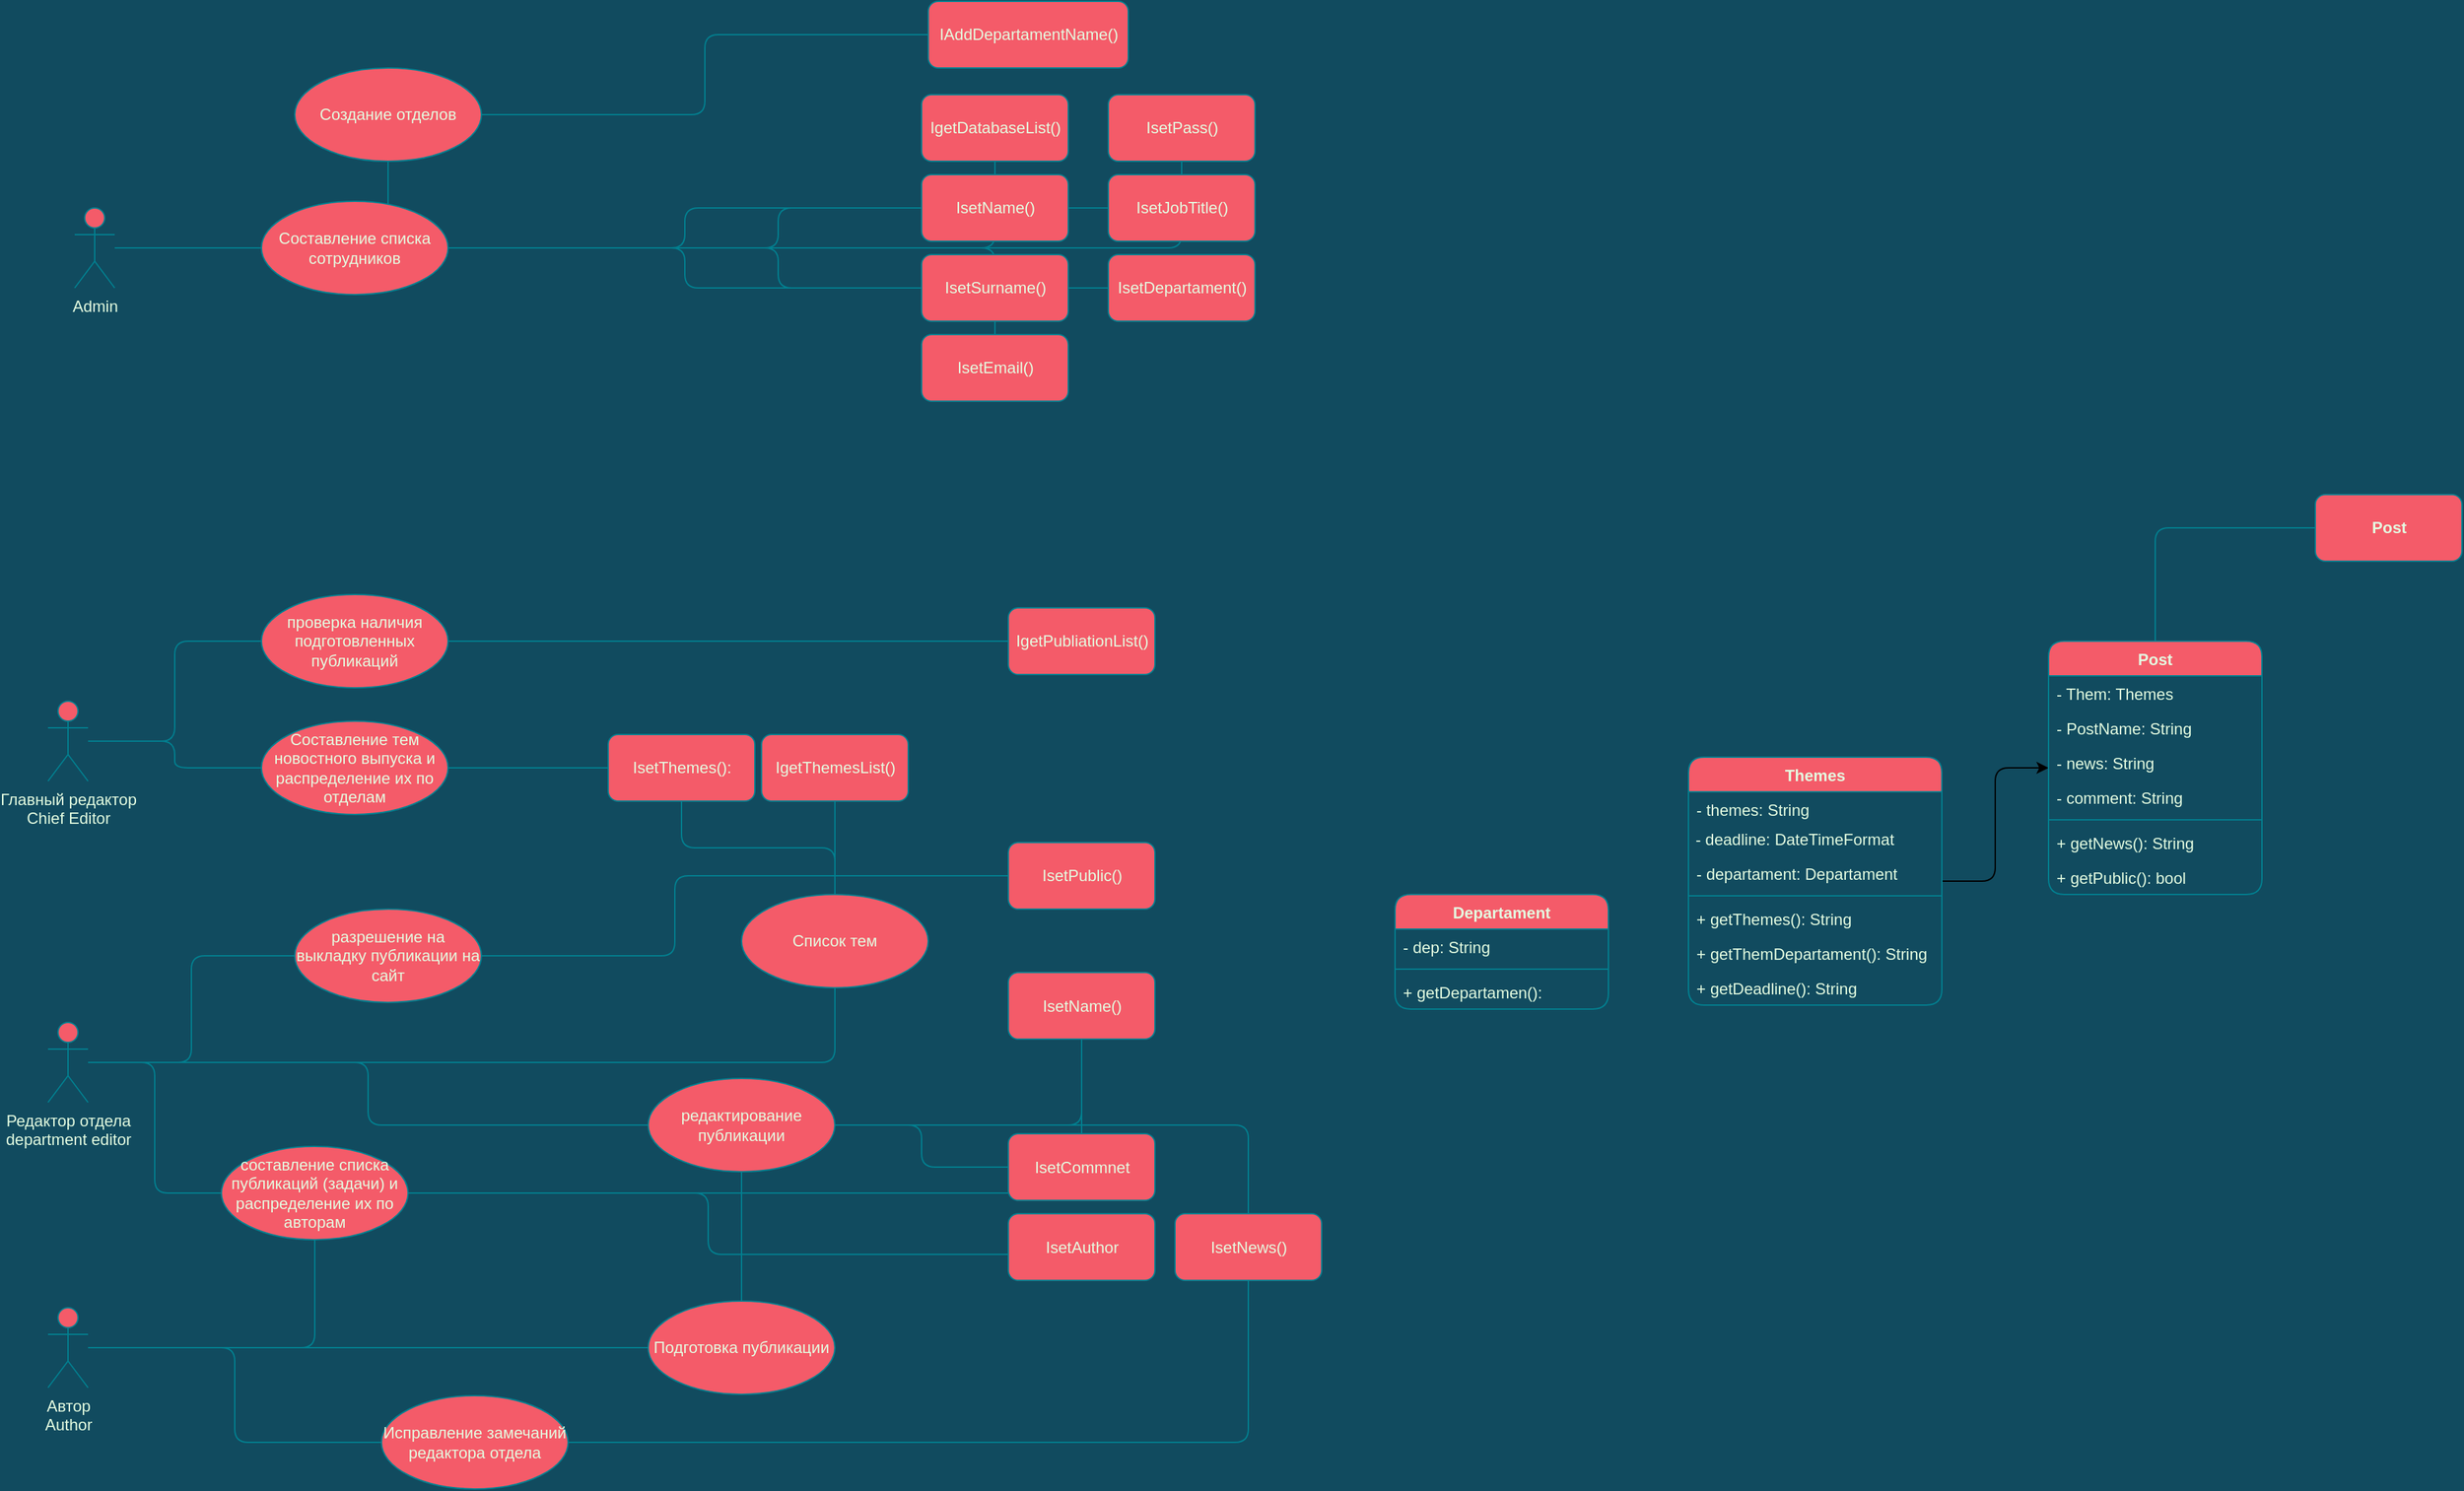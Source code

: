 <mxfile version="20.3.0" type="device" pages="2"><diagram id="6vgH4omIfULrcciLtybt" name="Page-1"><mxGraphModel dx="2928" dy="2195" grid="1" gridSize="10" guides="1" tooltips="1" connect="1" arrows="1" fold="1" page="1" pageScale="1" pageWidth="850" pageHeight="1100" background="#114B5F" math="0" shadow="0"><root><mxCell id="0"/><mxCell id="1" parent="0"/><mxCell id="zKmQVviLGSjYleUIMsPG-1" style="edgeStyle=orthogonalEdgeStyle;rounded=1;orthogonalLoop=1;jettySize=auto;html=1;" edge="1" parent="1" source="Sd7dkeOWyZ1DxlxAPIc0-5" target="Sd7dkeOWyZ1DxlxAPIc0-9"><mxGeometry relative="1" as="geometry"/></mxCell><mxCell id="Sd7dkeOWyZ1DxlxAPIc0-5" value="Themes" style="swimlane;fontStyle=1;align=center;verticalAlign=top;childLayout=stackLayout;horizontal=1;startSize=26;horizontalStack=0;resizeParent=1;resizeParentMax=0;resizeLast=0;collapsible=1;marginBottom=0;strokeColor=#028090;fontColor=#E4FDE1;fillColor=#F45B69;rounded=1;" parent="1" vertex="1"><mxGeometry x="810" y="97" width="190" height="186" as="geometry"/></mxCell><mxCell id="Sd7dkeOWyZ1DxlxAPIc0-6" value="- themes: String" style="text;strokeColor=none;fillColor=none;align=left;verticalAlign=top;spacingLeft=4;spacingRight=4;overflow=hidden;rotatable=0;points=[[0,0.5],[1,0.5]];portConstraint=eastwest;fontColor=#E4FDE1;rounded=1;" parent="Sd7dkeOWyZ1DxlxAPIc0-5" vertex="1"><mxGeometry y="26" width="190" height="22" as="geometry"/></mxCell><mxCell id="cZKB1hpMacn7uWrEMCba-30" value="&amp;nbsp;- deadline: DateTimeFormat" style="text;whiteSpace=wrap;html=1;fontColor=#E4FDE1;rounded=1;" parent="Sd7dkeOWyZ1DxlxAPIc0-5" vertex="1"><mxGeometry y="48" width="190" height="26" as="geometry"/></mxCell><mxCell id="Sd7dkeOWyZ1DxlxAPIc0-24" value="- departament: Departament " style="text;strokeColor=none;fillColor=none;align=left;verticalAlign=top;spacingLeft=4;spacingRight=4;overflow=hidden;rotatable=0;points=[[0,0.5],[1,0.5]];portConstraint=eastwest;fontColor=#E4FDE1;rounded=1;" parent="Sd7dkeOWyZ1DxlxAPIc0-5" vertex="1"><mxGeometry y="74" width="190" height="26" as="geometry"/></mxCell><mxCell id="Sd7dkeOWyZ1DxlxAPIc0-7" value="" style="line;strokeWidth=1;fillColor=none;align=left;verticalAlign=middle;spacingTop=-1;spacingLeft=3;spacingRight=3;rotatable=0;labelPosition=right;points=[];portConstraint=eastwest;strokeColor=#028090;fontColor=#E4FDE1;rounded=1;labelBackgroundColor=#114B5F;" parent="Sd7dkeOWyZ1DxlxAPIc0-5" vertex="1"><mxGeometry y="100" width="190" height="8" as="geometry"/></mxCell><mxCell id="Sd7dkeOWyZ1DxlxAPIc0-8" value="+ getThemes(): String" style="text;strokeColor=none;fillColor=none;align=left;verticalAlign=top;spacingLeft=4;spacingRight=4;overflow=hidden;rotatable=0;points=[[0,0.5],[1,0.5]];portConstraint=eastwest;fontColor=#E4FDE1;rounded=1;" parent="Sd7dkeOWyZ1DxlxAPIc0-5" vertex="1"><mxGeometry y="108" width="190" height="26" as="geometry"/></mxCell><mxCell id="MiG-SVz3339lGgsWoEse-34" value="+ getThemDepartament(): String" style="text;strokeColor=none;fillColor=none;align=left;verticalAlign=top;spacingLeft=4;spacingRight=4;overflow=hidden;rotatable=0;points=[[0,0.5],[1,0.5]];portConstraint=eastwest;fontColor=#E4FDE1;rounded=1;" parent="Sd7dkeOWyZ1DxlxAPIc0-5" vertex="1"><mxGeometry y="134" width="190" height="26" as="geometry"/></mxCell><mxCell id="MiG-SVz3339lGgsWoEse-33" value="+ getDeadline(): String" style="text;strokeColor=none;fillColor=none;align=left;verticalAlign=top;spacingLeft=4;spacingRight=4;overflow=hidden;rotatable=0;points=[[0,0.5],[1,0.5]];portConstraint=eastwest;fontColor=#E4FDE1;rounded=1;" parent="Sd7dkeOWyZ1DxlxAPIc0-5" vertex="1"><mxGeometry y="160" width="190" height="26" as="geometry"/></mxCell><mxCell id="Sd7dkeOWyZ1DxlxAPIc0-9" value="Post" style="swimlane;fontStyle=1;align=center;verticalAlign=top;childLayout=stackLayout;horizontal=1;startSize=26;horizontalStack=0;resizeParent=1;resizeParentMax=0;resizeLast=0;collapsible=1;marginBottom=0;strokeColor=#028090;fontColor=#E4FDE1;fillColor=#F45B69;rounded=1;" parent="1" vertex="1"><mxGeometry x="1080" y="10" width="160" height="190" as="geometry"/></mxCell><mxCell id="cZKB1hpMacn7uWrEMCba-59" value="- Them: Themes " style="text;strokeColor=none;fillColor=none;align=left;verticalAlign=top;spacingLeft=4;spacingRight=4;overflow=hidden;rotatable=0;points=[[0,0.5],[1,0.5]];portConstraint=eastwest;fontColor=#E4FDE1;rounded=1;" parent="Sd7dkeOWyZ1DxlxAPIc0-9" vertex="1"><mxGeometry y="26" width="160" height="26" as="geometry"/></mxCell><mxCell id="cZKB1hpMacn7uWrEMCba-71" value="- PostName: String " style="text;strokeColor=none;fillColor=none;align=left;verticalAlign=top;spacingLeft=4;spacingRight=4;overflow=hidden;rotatable=0;points=[[0,0.5],[1,0.5]];portConstraint=eastwest;fontColor=#E4FDE1;rounded=1;" parent="Sd7dkeOWyZ1DxlxAPIc0-9" vertex="1"><mxGeometry y="52" width="160" height="26" as="geometry"/></mxCell><mxCell id="Sd7dkeOWyZ1DxlxAPIc0-10" value="- news: String " style="text;strokeColor=none;fillColor=none;align=left;verticalAlign=top;spacingLeft=4;spacingRight=4;overflow=hidden;rotatable=0;points=[[0,0.5],[1,0.5]];portConstraint=eastwest;fontColor=#E4FDE1;rounded=1;" parent="Sd7dkeOWyZ1DxlxAPIc0-9" vertex="1"><mxGeometry y="78" width="160" height="26" as="geometry"/></mxCell><mxCell id="5Ondm9bVsnWGn2GaYesg-4" value="- comment: String " style="text;strokeColor=none;fillColor=none;align=left;verticalAlign=top;spacingLeft=4;spacingRight=4;overflow=hidden;rotatable=0;points=[[0,0.5],[1,0.5]];portConstraint=eastwest;fontColor=#E4FDE1;rounded=1;" parent="Sd7dkeOWyZ1DxlxAPIc0-9" vertex="1"><mxGeometry y="104" width="160" height="26" as="geometry"/></mxCell><mxCell id="Sd7dkeOWyZ1DxlxAPIc0-11" value="" style="line;strokeWidth=1;fillColor=none;align=left;verticalAlign=middle;spacingTop=-1;spacingLeft=3;spacingRight=3;rotatable=0;labelPosition=right;points=[];portConstraint=eastwest;strokeColor=#028090;fontColor=#E4FDE1;rounded=1;labelBackgroundColor=#114B5F;" parent="Sd7dkeOWyZ1DxlxAPIc0-9" vertex="1"><mxGeometry y="130" width="160" height="8" as="geometry"/></mxCell><mxCell id="Sd7dkeOWyZ1DxlxAPIc0-14" value="+ getNews(): String " style="text;strokeColor=none;fillColor=none;align=left;verticalAlign=top;spacingLeft=4;spacingRight=4;overflow=hidden;rotatable=0;points=[[0,0.5],[1,0.5]];portConstraint=eastwest;fontColor=#E4FDE1;rounded=1;" parent="Sd7dkeOWyZ1DxlxAPIc0-9" vertex="1"><mxGeometry y="138" width="160" height="26" as="geometry"/></mxCell><mxCell id="Sd7dkeOWyZ1DxlxAPIc0-16" value="+ getPublic(): bool " style="text;strokeColor=none;fillColor=none;align=left;verticalAlign=top;spacingLeft=4;spacingRight=4;overflow=hidden;rotatable=0;points=[[0,0.5],[1,0.5]];portConstraint=eastwest;fontColor=#E4FDE1;rounded=1;" parent="Sd7dkeOWyZ1DxlxAPIc0-9" vertex="1"><mxGeometry y="164" width="160" height="26" as="geometry"/></mxCell><mxCell id="WkWma8vResO3UxNB615V-2" style="edgeStyle=orthogonalEdgeStyle;rounded=1;orthogonalLoop=1;jettySize=auto;html=1;labelBackgroundColor=#114B5F;strokeColor=#028090;fontColor=#E4FDE1;endArrow=none;endFill=0;" parent="1" source="Sd7dkeOWyZ1DxlxAPIc0-23" target="WkWma8vResO3UxNB615V-1" edge="1"><mxGeometry relative="1" as="geometry"/></mxCell><mxCell id="WkWma8vResO3UxNB615V-22" style="edgeStyle=orthogonalEdgeStyle;rounded=1;orthogonalLoop=1;jettySize=auto;html=1;entryX=0;entryY=0.5;entryDx=0;entryDy=0;strokeColor=#028090;fontColor=#E4FDE1;fillColor=#F45B69;labelBackgroundColor=#114B5F;endArrow=none;endFill=0;" parent="1" source="Sd7dkeOWyZ1DxlxAPIc0-23" target="WkWma8vResO3UxNB615V-3" edge="1"><mxGeometry relative="1" as="geometry"/></mxCell><mxCell id="Sd7dkeOWyZ1DxlxAPIc0-23" value="Главный редактор&lt;br&gt;Chief Editor" style="shape=umlActor;verticalLabelPosition=bottom;verticalAlign=top;html=1;strokeColor=#028090;fontColor=#E4FDE1;fillColor=#F45B69;rounded=1;" parent="1" vertex="1"><mxGeometry x="-420" y="55" width="30" height="60" as="geometry"/></mxCell><mxCell id="cZKB1hpMacn7uWrEMCba-51" style="edgeStyle=orthogonalEdgeStyle;rounded=1;orthogonalLoop=1;jettySize=auto;html=1;strokeColor=#028090;fontColor=#E4FDE1;endArrow=none;endFill=0;fillColor=#F45B69;" parent="1" source="WkWma8vResO3UxNB615V-1" target="cZKB1hpMacn7uWrEMCba-50" edge="1"><mxGeometry relative="1" as="geometry"/></mxCell><mxCell id="WkWma8vResO3UxNB615V-1" value="Составление тем новостного выпуска и распределение их по отделам" style="ellipse;whiteSpace=wrap;html=1;fillColor=#F45B69;strokeColor=#028090;fontColor=#E4FDE1;rounded=1;" parent="1" vertex="1"><mxGeometry x="-260" y="70" width="140" height="70" as="geometry"/></mxCell><mxCell id="cZKB1hpMacn7uWrEMCba-65" style="edgeStyle=orthogonalEdgeStyle;rounded=1;orthogonalLoop=1;jettySize=auto;html=1;strokeColor=#028090;fontColor=#E4FDE1;endArrow=none;endFill=0;fillColor=#F45B69;" parent="1" source="WkWma8vResO3UxNB615V-3" target="cZKB1hpMacn7uWrEMCba-64" edge="1"><mxGeometry relative="1" as="geometry"/></mxCell><mxCell id="WkWma8vResO3UxNB615V-3" value="проверка наличия подготовленных публикаций" style="ellipse;whiteSpace=wrap;html=1;fillColor=#F45B69;strokeColor=#028090;fontColor=#E4FDE1;rounded=1;" parent="1" vertex="1"><mxGeometry x="-260" y="-25" width="140" height="70" as="geometry"/></mxCell><mxCell id="WkWma8vResO3UxNB615V-9" style="edgeStyle=orthogonalEdgeStyle;rounded=1;orthogonalLoop=1;jettySize=auto;html=1;strokeColor=#028090;fontColor=#E4FDE1;fillColor=#F45B69;labelBackgroundColor=#114B5F;endArrow=none;endFill=0;" parent="1" source="WkWma8vResO3UxNB615V-5" target="WkWma8vResO3UxNB615V-7" edge="1"><mxGeometry relative="1" as="geometry"/></mxCell><mxCell id="WkWma8vResO3UxNB615V-14" style="edgeStyle=orthogonalEdgeStyle;rounded=1;orthogonalLoop=1;jettySize=auto;html=1;entryX=0;entryY=0.5;entryDx=0;entryDy=0;strokeColor=#028090;fontColor=#E4FDE1;fillColor=#F45B69;labelBackgroundColor=#114B5F;endArrow=none;endFill=0;" parent="1" source="WkWma8vResO3UxNB615V-5" target="WkWma8vResO3UxNB615V-13" edge="1"><mxGeometry relative="1" as="geometry"/></mxCell><mxCell id="cZKB1hpMacn7uWrEMCba-25" style="edgeStyle=orthogonalEdgeStyle;rounded=1;orthogonalLoop=1;jettySize=auto;html=1;strokeColor=#028090;fontColor=#E4FDE1;fillColor=#F45B69;endArrow=none;endFill=0;labelBackgroundColor=#114B5F;" parent="1" source="WkWma8vResO3UxNB615V-5" target="cZKB1hpMacn7uWrEMCba-22" edge="1"><mxGeometry relative="1" as="geometry"/></mxCell><mxCell id="cZKB1hpMacn7uWrEMCba-28" style="edgeStyle=orthogonalEdgeStyle;rounded=1;orthogonalLoop=1;jettySize=auto;html=1;entryX=0;entryY=0.5;entryDx=0;entryDy=0;strokeColor=#028090;fontColor=#E4FDE1;startArrow=none;startFill=0;endArrow=none;endFill=0;fillColor=#F45B69;labelBackgroundColor=#114B5F;" parent="1" source="WkWma8vResO3UxNB615V-5" target="WkWma8vResO3UxNB615V-6" edge="1"><mxGeometry relative="1" as="geometry"/></mxCell><mxCell id="WkWma8vResO3UxNB615V-5" value="Редактор отдела&lt;br&gt;department editor" style="shape=umlActor;verticalLabelPosition=bottom;verticalAlign=top;html=1;fillColor=#F45B69;strokeColor=#028090;fontColor=#E4FDE1;rounded=1;" parent="1" vertex="1"><mxGeometry x="-420" y="296" width="30" height="60" as="geometry"/></mxCell><mxCell id="cZKB1hpMacn7uWrEMCba-81" style="edgeStyle=orthogonalEdgeStyle;rounded=1;orthogonalLoop=1;jettySize=auto;html=1;entryX=0.091;entryY=0.61;entryDx=0;entryDy=0;entryPerimeter=0;strokeColor=#028090;fontColor=#E4FDE1;endArrow=none;endFill=0;fillColor=#F45B69;" parent="1" source="WkWma8vResO3UxNB615V-6" target="cZKB1hpMacn7uWrEMCba-77" edge="1"><mxGeometry relative="1" as="geometry"/></mxCell><mxCell id="cZKB1hpMacn7uWrEMCba-82" style="edgeStyle=orthogonalEdgeStyle;rounded=1;orthogonalLoop=1;jettySize=auto;html=1;strokeColor=#028090;fontColor=#E4FDE1;endArrow=none;endFill=0;fillColor=#F45B69;" parent="1" source="WkWma8vResO3UxNB615V-6" target="cZKB1hpMacn7uWrEMCba-74" edge="1"><mxGeometry relative="1" as="geometry"/></mxCell><mxCell id="cZKB1hpMacn7uWrEMCba-83" style="edgeStyle=orthogonalEdgeStyle;rounded=1;orthogonalLoop=1;jettySize=auto;html=1;strokeColor=#028090;fontColor=#E4FDE1;endArrow=none;endFill=0;fillColor=#F45B69;" parent="1" source="WkWma8vResO3UxNB615V-6" target="WkWma8vResO3UxNB615V-16" edge="1"><mxGeometry relative="1" as="geometry"><Array as="points"><mxPoint x="-220" y="540"/></Array></mxGeometry></mxCell><mxCell id="WkWma8vResO3UxNB615V-6" value="составление списка публикаций (задачи) и распределение их по авторам" style="ellipse;whiteSpace=wrap;html=1;fillColor=#F45B69;strokeColor=#028090;fontColor=#E4FDE1;rounded=1;" parent="1" vertex="1"><mxGeometry x="-290" y="389" width="140" height="70" as="geometry"/></mxCell><mxCell id="cZKB1hpMacn7uWrEMCba-55" style="edgeStyle=orthogonalEdgeStyle;rounded=1;orthogonalLoop=1;jettySize=auto;html=1;strokeColor=#028090;fontColor=#E4FDE1;endArrow=none;endFill=0;fillColor=#F45B69;" parent="1" source="WkWma8vResO3UxNB615V-7" target="WkWma8vResO3UxNB615V-17" edge="1"><mxGeometry relative="1" as="geometry"/></mxCell><mxCell id="cZKB1hpMacn7uWrEMCba-78" style="edgeStyle=orthogonalEdgeStyle;rounded=1;orthogonalLoop=1;jettySize=auto;html=1;strokeColor=#028090;fontColor=#E4FDE1;endArrow=none;endFill=0;fillColor=#F45B69;" parent="1" source="WkWma8vResO3UxNB615V-7" target="cZKB1hpMacn7uWrEMCba-74" edge="1"><mxGeometry relative="1" as="geometry"/></mxCell><mxCell id="cZKB1hpMacn7uWrEMCba-79" style="edgeStyle=orthogonalEdgeStyle;rounded=1;orthogonalLoop=1;jettySize=auto;html=1;strokeColor=#028090;fontColor=#E4FDE1;endArrow=none;endFill=0;fillColor=#F45B69;" parent="1" source="WkWma8vResO3UxNB615V-7" target="cZKB1hpMacn7uWrEMCba-75" edge="1"><mxGeometry relative="1" as="geometry"/></mxCell><mxCell id="cZKB1hpMacn7uWrEMCba-80" style="edgeStyle=orthogonalEdgeStyle;rounded=1;orthogonalLoop=1;jettySize=auto;html=1;strokeColor=#028090;fontColor=#E4FDE1;endArrow=none;endFill=0;fillColor=#F45B69;" parent="1" source="WkWma8vResO3UxNB615V-7" target="cZKB1hpMacn7uWrEMCba-76" edge="1"><mxGeometry relative="1" as="geometry"/></mxCell><mxCell id="WkWma8vResO3UxNB615V-7" value="редактирование публикации" style="ellipse;whiteSpace=wrap;html=1;strokeColor=#028090;fontColor=#E4FDE1;fillColor=#F45B69;rounded=1;" parent="1" vertex="1"><mxGeometry x="30" y="338" width="140" height="70" as="geometry"/></mxCell><mxCell id="cZKB1hpMacn7uWrEMCba-67" style="edgeStyle=orthogonalEdgeStyle;rounded=1;orthogonalLoop=1;jettySize=auto;html=1;strokeColor=#028090;fontColor=#E4FDE1;endArrow=none;endFill=0;fillColor=#F45B69;" parent="1" source="WkWma8vResO3UxNB615V-13" target="cZKB1hpMacn7uWrEMCba-66" edge="1"><mxGeometry relative="1" as="geometry"><Array as="points"><mxPoint x="50" y="246"/><mxPoint x="50" y="186"/></Array></mxGeometry></mxCell><mxCell id="WkWma8vResO3UxNB615V-13" value="разрешение на выкладку публикации на сайт" style="ellipse;whiteSpace=wrap;html=1;strokeColor=#028090;fontColor=#E4FDE1;fillColor=#F45B69;rounded=1;" parent="1" vertex="1"><mxGeometry x="-235" y="211" width="140" height="70" as="geometry"/></mxCell><mxCell id="WkWma8vResO3UxNB615V-19" style="edgeStyle=orthogonalEdgeStyle;rounded=1;orthogonalLoop=1;jettySize=auto;html=1;strokeColor=#028090;fontColor=#E4FDE1;fillColor=#F45B69;labelBackgroundColor=#114B5F;endArrow=none;endFill=0;" parent="1" source="WkWma8vResO3UxNB615V-16" target="WkWma8vResO3UxNB615V-17" edge="1"><mxGeometry relative="1" as="geometry"/></mxCell><mxCell id="WkWma8vResO3UxNB615V-20" style="edgeStyle=orthogonalEdgeStyle;rounded=1;orthogonalLoop=1;jettySize=auto;html=1;entryX=0;entryY=0.5;entryDx=0;entryDy=0;strokeColor=#028090;fontColor=#E4FDE1;fillColor=#F45B69;labelBackgroundColor=#114B5F;endArrow=none;endFill=0;" parent="1" source="WkWma8vResO3UxNB615V-16" target="WkWma8vResO3UxNB615V-18" edge="1"><mxGeometry relative="1" as="geometry"/></mxCell><mxCell id="WkWma8vResO3UxNB615V-16" value="Автор&lt;br&gt;Author" style="shape=umlActor;verticalLabelPosition=bottom;verticalAlign=top;html=1;strokeColor=#028090;fontColor=#E4FDE1;fillColor=#F45B69;rounded=1;" parent="1" vertex="1"><mxGeometry x="-420" y="510" width="30" height="60" as="geometry"/></mxCell><mxCell id="WkWma8vResO3UxNB615V-17" value="Подготовка публикации" style="ellipse;whiteSpace=wrap;html=1;strokeColor=#028090;fontColor=#E4FDE1;fillColor=#F45B69;rounded=1;" parent="1" vertex="1"><mxGeometry x="30" y="505" width="140" height="70" as="geometry"/></mxCell><mxCell id="cZKB1hpMacn7uWrEMCba-84" style="edgeStyle=orthogonalEdgeStyle;rounded=1;orthogonalLoop=1;jettySize=auto;html=1;strokeColor=#028090;fontColor=#E4FDE1;endArrow=none;endFill=0;fillColor=#F45B69;" parent="1" source="WkWma8vResO3UxNB615V-18" target="cZKB1hpMacn7uWrEMCba-75" edge="1"><mxGeometry relative="1" as="geometry"/></mxCell><mxCell id="WkWma8vResO3UxNB615V-18" value="Исправление замечаний редактора отдела" style="ellipse;whiteSpace=wrap;html=1;strokeColor=#028090;fontColor=#E4FDE1;fillColor=#F45B69;rounded=1;" parent="1" vertex="1"><mxGeometry x="-170" y="576" width="140" height="70" as="geometry"/></mxCell><mxCell id="cZKB1hpMacn7uWrEMCba-3" style="edgeStyle=orthogonalEdgeStyle;rounded=1;orthogonalLoop=1;jettySize=auto;html=1;strokeColor=#028090;fontColor=#E4FDE1;fillColor=#F45B69;endArrow=none;endFill=0;labelBackgroundColor=#114B5F;" parent="1" source="cZKB1hpMacn7uWrEMCba-1" target="cZKB1hpMacn7uWrEMCba-2" edge="1"><mxGeometry relative="1" as="geometry"/></mxCell><mxCell id="cZKB1hpMacn7uWrEMCba-41" style="edgeStyle=orthogonalEdgeStyle;rounded=1;orthogonalLoop=1;jettySize=auto;html=1;strokeColor=#028090;fontColor=#E4FDE1;fillColor=#F45B69;endArrow=none;endFill=0;" parent="1" source="cZKB1hpMacn7uWrEMCba-1" target="cZKB1hpMacn7uWrEMCba-39" edge="1"><mxGeometry relative="1" as="geometry"/></mxCell><mxCell id="cZKB1hpMacn7uWrEMCba-1" value="Admin" style="shape=umlActor;verticalLabelPosition=bottom;verticalAlign=top;html=1;strokeColor=#028090;fontColor=#E4FDE1;fillColor=#F45B69;rounded=1;" parent="1" vertex="1"><mxGeometry x="-400" y="-315" width="30" height="60" as="geometry"/></mxCell><mxCell id="cZKB1hpMacn7uWrEMCba-12" style="edgeStyle=orthogonalEdgeStyle;rounded=1;orthogonalLoop=1;jettySize=auto;html=1;strokeColor=#028090;fontColor=#E4FDE1;fillColor=#F45B69;endArrow=none;endFill=0;labelBackgroundColor=#114B5F;" parent="1" source="cZKB1hpMacn7uWrEMCba-2" target="cZKB1hpMacn7uWrEMCba-4" edge="1"><mxGeometry relative="1" as="geometry"/></mxCell><mxCell id="cZKB1hpMacn7uWrEMCba-13" style="edgeStyle=orthogonalEdgeStyle;rounded=1;orthogonalLoop=1;jettySize=auto;html=1;strokeColor=#028090;fontColor=#E4FDE1;fillColor=#F45B69;endArrow=none;endFill=0;labelBackgroundColor=#114B5F;" parent="1" source="cZKB1hpMacn7uWrEMCba-2" target="cZKB1hpMacn7uWrEMCba-5" edge="1"><mxGeometry relative="1" as="geometry"/></mxCell><mxCell id="cZKB1hpMacn7uWrEMCba-14" style="edgeStyle=orthogonalEdgeStyle;rounded=1;orthogonalLoop=1;jettySize=auto;html=1;strokeColor=#028090;fontColor=#E4FDE1;fillColor=#F45B69;endArrow=none;endFill=0;labelBackgroundColor=#114B5F;" parent="1" source="cZKB1hpMacn7uWrEMCba-2" target="cZKB1hpMacn7uWrEMCba-8" edge="1"><mxGeometry relative="1" as="geometry"/></mxCell><mxCell id="cZKB1hpMacn7uWrEMCba-15" style="edgeStyle=orthogonalEdgeStyle;rounded=1;orthogonalLoop=1;jettySize=auto;html=1;strokeColor=#028090;fontColor=#E4FDE1;fillColor=#F45B69;endArrow=none;endFill=0;labelBackgroundColor=#114B5F;" parent="1" source="cZKB1hpMacn7uWrEMCba-2" target="cZKB1hpMacn7uWrEMCba-6" edge="1"><mxGeometry relative="1" as="geometry"/></mxCell><mxCell id="cZKB1hpMacn7uWrEMCba-16" style="edgeStyle=orthogonalEdgeStyle;rounded=1;orthogonalLoop=1;jettySize=auto;html=1;strokeColor=#028090;fontColor=#E4FDE1;fillColor=#F45B69;endArrow=none;endFill=0;labelBackgroundColor=#114B5F;" parent="1" source="cZKB1hpMacn7uWrEMCba-2" target="cZKB1hpMacn7uWrEMCba-9" edge="1"><mxGeometry relative="1" as="geometry"/></mxCell><mxCell id="cZKB1hpMacn7uWrEMCba-17" style="edgeStyle=orthogonalEdgeStyle;rounded=1;orthogonalLoop=1;jettySize=auto;html=1;strokeColor=#028090;fontColor=#E4FDE1;fillColor=#F45B69;endArrow=none;endFill=0;labelBackgroundColor=#114B5F;" parent="1" source="cZKB1hpMacn7uWrEMCba-2" target="cZKB1hpMacn7uWrEMCba-10" edge="1"><mxGeometry relative="1" as="geometry"/></mxCell><mxCell id="cZKB1hpMacn7uWrEMCba-18" style="edgeStyle=orthogonalEdgeStyle;rounded=1;orthogonalLoop=1;jettySize=auto;html=1;strokeColor=#028090;fontColor=#E4FDE1;fillColor=#F45B69;endArrow=none;endFill=0;labelBackgroundColor=#114B5F;" parent="1" source="cZKB1hpMacn7uWrEMCba-2" target="cZKB1hpMacn7uWrEMCba-11" edge="1"><mxGeometry relative="1" as="geometry"/></mxCell><mxCell id="cZKB1hpMacn7uWrEMCba-2" value="Составление списка сотрудников" style="ellipse;whiteSpace=wrap;html=1;strokeColor=#028090;fontColor=#E4FDE1;fillColor=#F45B69;rounded=1;" parent="1" vertex="1"><mxGeometry x="-260" y="-320" width="140" height="70" as="geometry"/></mxCell><mxCell id="cZKB1hpMacn7uWrEMCba-4" value="IgetDatabaseList()" style="html=1;strokeColor=#028090;fontColor=#E4FDE1;fillColor=#F45B69;rounded=1;" parent="1" vertex="1"><mxGeometry x="235" y="-400" width="110" height="50" as="geometry"/></mxCell><mxCell id="cZKB1hpMacn7uWrEMCba-5" value="IsetName()" style="html=1;rounded=1;strokeColor=#028090;fontColor=#E4FDE1;fillColor=#F45B69;" parent="1" vertex="1"><mxGeometry x="235" y="-340" width="110" height="50" as="geometry"/></mxCell><mxCell id="cZKB1hpMacn7uWrEMCba-6" value="IsetEmail()" style="html=1;rounded=1;strokeColor=#028090;fontColor=#E4FDE1;fillColor=#F45B69;" parent="1" vertex="1"><mxGeometry x="235" y="-220" width="110" height="50" as="geometry"/></mxCell><mxCell id="cZKB1hpMacn7uWrEMCba-8" value="IsetSurname()" style="html=1;rounded=1;strokeColor=#028090;fontColor=#E4FDE1;fillColor=#F45B69;" parent="1" vertex="1"><mxGeometry x="235" y="-280" width="110" height="50" as="geometry"/></mxCell><mxCell id="cZKB1hpMacn7uWrEMCba-9" value="IsetPass()" style="html=1;rounded=1;strokeColor=#028090;fontColor=#E4FDE1;fillColor=#F45B69;" parent="1" vertex="1"><mxGeometry x="375" y="-400" width="110" height="50" as="geometry"/></mxCell><mxCell id="cZKB1hpMacn7uWrEMCba-10" value="IsetJobTitle()" style="html=1;rounded=1;strokeColor=#028090;fontColor=#E4FDE1;fillColor=#F45B69;" parent="1" vertex="1"><mxGeometry x="375" y="-340" width="110" height="50" as="geometry"/></mxCell><mxCell id="cZKB1hpMacn7uWrEMCba-11" value="IsetDepartament()" style="html=1;rounded=1;strokeColor=#028090;fontColor=#E4FDE1;fillColor=#F45B69;" parent="1" vertex="1"><mxGeometry x="375" y="-280" width="110" height="50" as="geometry"/></mxCell><mxCell id="cZKB1hpMacn7uWrEMCba-70" style="edgeStyle=orthogonalEdgeStyle;rounded=1;orthogonalLoop=1;jettySize=auto;html=1;strokeColor=#028090;fontColor=#E4FDE1;endArrow=none;endFill=0;fillColor=#F45B69;" parent="1" source="cZKB1hpMacn7uWrEMCba-22" target="cZKB1hpMacn7uWrEMCba-68" edge="1"><mxGeometry relative="1" as="geometry"/></mxCell><mxCell id="cZKB1hpMacn7uWrEMCba-22" value="Список тем" style="ellipse;whiteSpace=wrap;html=1;rounded=1;strokeColor=#028090;fontColor=#E4FDE1;fillColor=#F45B69;" parent="1" vertex="1"><mxGeometry x="100" y="200" width="140" height="70" as="geometry"/></mxCell><mxCell id="cZKB1hpMacn7uWrEMCba-35" value="Departament" style="swimlane;fontStyle=1;align=center;verticalAlign=top;childLayout=stackLayout;horizontal=1;startSize=26;horizontalStack=0;resizeParent=1;resizeParentMax=0;resizeLast=0;collapsible=1;marginBottom=0;strokeColor=#028090;fontColor=#E4FDE1;fillColor=#F45B69;rounded=1;" parent="1" vertex="1"><mxGeometry x="590" y="200" width="160" height="86" as="geometry"/></mxCell><mxCell id="cZKB1hpMacn7uWrEMCba-36" value="- dep: String" style="text;strokeColor=none;fillColor=none;align=left;verticalAlign=top;spacingLeft=4;spacingRight=4;overflow=hidden;rotatable=0;points=[[0,0.5],[1,0.5]];portConstraint=eastwest;fontColor=#E4FDE1;rounded=1;" parent="cZKB1hpMacn7uWrEMCba-35" vertex="1"><mxGeometry y="26" width="160" height="26" as="geometry"/></mxCell><mxCell id="cZKB1hpMacn7uWrEMCba-37" value="" style="line;strokeWidth=1;fillColor=none;align=left;verticalAlign=middle;spacingTop=-1;spacingLeft=3;spacingRight=3;rotatable=0;labelPosition=right;points=[];portConstraint=eastwest;strokeColor=#028090;fontColor=#E4FDE1;rounded=1;labelBackgroundColor=#114B5F;" parent="cZKB1hpMacn7uWrEMCba-35" vertex="1"><mxGeometry y="52" width="160" height="8" as="geometry"/></mxCell><mxCell id="cZKB1hpMacn7uWrEMCba-38" value="+ getDepartamen(): " style="text;strokeColor=none;fillColor=none;align=left;verticalAlign=top;spacingLeft=4;spacingRight=4;overflow=hidden;rotatable=0;points=[[0,0.5],[1,0.5]];portConstraint=eastwest;fontColor=#E4FDE1;rounded=1;" parent="cZKB1hpMacn7uWrEMCba-35" vertex="1"><mxGeometry y="60" width="160" height="26" as="geometry"/></mxCell><mxCell id="cZKB1hpMacn7uWrEMCba-43" style="edgeStyle=orthogonalEdgeStyle;rounded=1;orthogonalLoop=1;jettySize=auto;html=1;strokeColor=#028090;fontColor=#E4FDE1;endArrow=none;endFill=0;fillColor=#F45B69;" parent="1" source="cZKB1hpMacn7uWrEMCba-39" target="cZKB1hpMacn7uWrEMCba-42" edge="1"><mxGeometry relative="1" as="geometry"/></mxCell><mxCell id="cZKB1hpMacn7uWrEMCba-39" value="Создание отделов" style="ellipse;whiteSpace=wrap;html=1;strokeColor=#028090;fontColor=#E4FDE1;fillColor=#F45B69;rounded=1;" parent="1" vertex="1"><mxGeometry x="-235" y="-420" width="140" height="70" as="geometry"/></mxCell><mxCell id="cZKB1hpMacn7uWrEMCba-42" value="IAddDepartamentName()" style="html=1;strokeColor=#028090;fontColor=#E4FDE1;fillColor=#F45B69;rounded=1;" parent="1" vertex="1"><mxGeometry x="240" y="-470" width="150" height="50" as="geometry"/></mxCell><mxCell id="cZKB1hpMacn7uWrEMCba-52" style="edgeStyle=orthogonalEdgeStyle;rounded=1;orthogonalLoop=1;jettySize=auto;html=1;strokeColor=#028090;fontColor=#E4FDE1;endArrow=none;endFill=0;fillColor=#F45B69;" parent="1" source="cZKB1hpMacn7uWrEMCba-50" target="cZKB1hpMacn7uWrEMCba-22" edge="1"><mxGeometry relative="1" as="geometry"/></mxCell><mxCell id="cZKB1hpMacn7uWrEMCba-50" value="IsetThemes():" style="html=1;strokeColor=#028090;fontColor=#E4FDE1;fillColor=#F45B69;rounded=1;" parent="1" vertex="1"><mxGeometry y="80" width="110" height="50" as="geometry"/></mxCell><mxCell id="cZKB1hpMacn7uWrEMCba-64" value="IgetPubliationList()" style="html=1;rounded=1;strokeColor=#028090;fontColor=#E4FDE1;fillColor=#F45B69;" parent="1" vertex="1"><mxGeometry x="300" y="-15" width="110" height="50" as="geometry"/></mxCell><mxCell id="cZKB1hpMacn7uWrEMCba-66" value="IsetPublic()" style="html=1;rounded=1;strokeColor=#028090;fontColor=#E4FDE1;fillColor=#F45B69;" parent="1" vertex="1"><mxGeometry x="300" y="161" width="110" height="50" as="geometry"/></mxCell><mxCell id="cZKB1hpMacn7uWrEMCba-68" value="IgetThemesList()" style="html=1;strokeColor=#028090;fontColor=#E4FDE1;fillColor=#F45B69;rounded=1;" parent="1" vertex="1"><mxGeometry x="115" y="80" width="110" height="50" as="geometry"/></mxCell><mxCell id="cZKB1hpMacn7uWrEMCba-74" value="IsetName()" style="html=1;rounded=1;strokeColor=#028090;fontColor=#E4FDE1;fillColor=#F45B69;" parent="1" vertex="1"><mxGeometry x="300" y="258.5" width="110" height="50" as="geometry"/></mxCell><mxCell id="cZKB1hpMacn7uWrEMCba-75" value="IsetNews()" style="html=1;rounded=1;strokeColor=#028090;fontColor=#E4FDE1;fillColor=#F45B69;" parent="1" vertex="1"><mxGeometry x="425" y="439.5" width="110" height="50" as="geometry"/></mxCell><mxCell id="cZKB1hpMacn7uWrEMCba-76" value="IsetCommnet" style="html=1;rounded=1;strokeColor=#028090;fontColor=#E4FDE1;fillColor=#F45B69;" parent="1" vertex="1"><mxGeometry x="300" y="379.5" width="110" height="50" as="geometry"/></mxCell><mxCell id="cZKB1hpMacn7uWrEMCba-77" value="IsetAuthor" style="html=1;rounded=1;strokeColor=#028090;fontColor=#E4FDE1;fillColor=#F45B69;" parent="1" vertex="1"><mxGeometry x="300" y="439.5" width="110" height="50" as="geometry"/></mxCell><mxCell id="5Ondm9bVsnWGn2GaYesg-3" style="edgeStyle=orthogonalEdgeStyle;rounded=1;orthogonalLoop=1;jettySize=auto;html=1;strokeColor=#028090;fontColor=#E4FDE1;endArrow=none;endFill=0;fillColor=#F45B69;" parent="1" source="5Ondm9bVsnWGn2GaYesg-2" target="Sd7dkeOWyZ1DxlxAPIc0-9" edge="1"><mxGeometry relative="1" as="geometry"/></mxCell><mxCell id="5Ondm9bVsnWGn2GaYesg-2" value="&lt;b&gt;Post&lt;br&gt;&lt;/b&gt;" style="html=1;rounded=1;strokeColor=#028090;fontColor=#E4FDE1;fillColor=#F45B69;" parent="1" vertex="1"><mxGeometry x="1280" y="-100" width="110" height="50" as="geometry"/></mxCell></root></mxGraphModel></diagram><diagram id="uBh0SDBhA1ZjoLSckgV0" name="Page-2"><mxGraphModel dx="1354" dy="1934" grid="1" gridSize="10" guides="1" tooltips="1" connect="1" arrows="1" fold="1" page="1" pageScale="1" pageWidth="850" pageHeight="1100" background="#114B5F" math="0" shadow="0"><root><mxCell id="0"/><mxCell id="1" parent="0"/><mxCell id="Yp3NIBV84WEaxm4pkWCq-15" style="edgeStyle=orthogonalEdgeStyle;rounded=1;orthogonalLoop=1;jettySize=auto;html=1;strokeColor=#028090;fontColor=#E4FDE1;endArrow=none;endFill=0;fillColor=#F45B69;" parent="1" source="k1J63F2PAhNNxSUqtj9v-1" target="k1J63F2PAhNNxSUqtj9v-6" edge="1"><mxGeometry relative="1" as="geometry"/></mxCell><mxCell id="k1J63F2PAhNNxSUqtj9v-1" value="Admin" style="shape=umlActor;verticalLabelPosition=bottom;verticalAlign=top;html=1;fillColor=#F45B69;strokeColor=#028090;fontColor=#E4FDE1;rounded=1;" parent="1" vertex="1"><mxGeometry x="160" y="530" width="30" height="60" as="geometry"/></mxCell><mxCell id="k1J63F2PAhNNxSUqtj9v-6" value="Admin" style="swimlane;fontStyle=1;align=center;verticalAlign=top;childLayout=stackLayout;horizontal=1;startSize=26;horizontalStack=0;resizeParent=1;resizeParentMax=0;resizeLast=0;collapsible=1;marginBottom=0;rounded=1;strokeColor=#028090;fontColor=#E4FDE1;fillColor=#F45B69;" parent="1" vertex="1"><mxGeometry x="40" y="260" width="380" height="268" as="geometry"/></mxCell><mxCell id="k1J63F2PAhNNxSUqtj9v-7" value="- jobTitle: String" style="text;strokeColor=none;fillColor=none;align=left;verticalAlign=top;spacingLeft=4;spacingRight=4;overflow=hidden;rotatable=0;points=[[0,0.5],[1,0.5]];portConstraint=eastwest;rounded=1;fontColor=#E4FDE1;" parent="k1J63F2PAhNNxSUqtj9v-6" vertex="1"><mxGeometry y="26" width="380" height="26" as="geometry"/></mxCell><mxCell id="k1J63F2PAhNNxSUqtj9v-8" value="" style="line;strokeWidth=1;fillColor=none;align=left;verticalAlign=middle;spacingTop=-1;spacingLeft=3;spacingRight=3;rotatable=0;labelPosition=right;points=[];portConstraint=eastwest;strokeColor=inherit;rounded=1;fontColor=#E4FDE1;" parent="k1J63F2PAhNNxSUqtj9v-6" vertex="1"><mxGeometry y="52" width="380" height="8" as="geometry"/></mxCell><mxCell id="k1J63F2PAhNNxSUqtj9v-9" value="+ createDepartament(String): Departament" style="text;strokeColor=none;fillColor=none;align=left;verticalAlign=top;spacingLeft=4;spacingRight=4;overflow=hidden;rotatable=0;points=[[0,0.5],[1,0.5]];portConstraint=eastwest;rounded=1;fontColor=#E4FDE1;fontStyle=0" parent="k1J63F2PAhNNxSUqtj9v-6" vertex="1"><mxGeometry y="60" width="380" height="26" as="geometry"/></mxCell><mxCell id="BV1rj5dILH9tdHOOIFgL-1" value="+ editDepartament(Departament): void" style="text;strokeColor=none;fillColor=none;align=left;verticalAlign=top;spacingLeft=4;spacingRight=4;overflow=hidden;rotatable=0;points=[[0,0.5],[1,0.5]];portConstraint=eastwest;rounded=1;fontColor=#E4FDE1;fontStyle=0" vertex="1" parent="k1J63F2PAhNNxSUqtj9v-6"><mxGeometry y="86" width="380" height="26" as="geometry"/></mxCell><mxCell id="BV1rj5dILH9tdHOOIFgL-4" value="+ createCheafEditor(name, surename, email, pass): CheafEditor " style="text;strokeColor=none;fillColor=none;align=left;verticalAlign=top;spacingLeft=4;spacingRight=4;overflow=hidden;rotatable=0;points=[[0,0.5],[1,0.5]];portConstraint=eastwest;rounded=1;fontColor=#E4FDE1;fontStyle=0" vertex="1" parent="k1J63F2PAhNNxSUqtj9v-6"><mxGeometry y="112" width="380" height="26" as="geometry"/></mxCell><mxCell id="BV1rj5dILH9tdHOOIFgL-5" value="+ editCheafEditor(CheafEditor,name, surename, email, pass): void " style="text;strokeColor=none;fillColor=none;align=left;verticalAlign=top;spacingLeft=4;spacingRight=4;overflow=hidden;rotatable=0;points=[[0,0.5],[1,0.5]];portConstraint=eastwest;rounded=1;fontColor=#E4FDE1;fontStyle=0" vertex="1" parent="k1J63F2PAhNNxSUqtj9v-6"><mxGeometry y="138" width="380" height="26" as="geometry"/></mxCell><mxCell id="BV1rj5dILH9tdHOOIFgL-9" value="+ createDepartmentEditor(): DepatmentEditor(): DepatmentEditor" style="text;strokeColor=none;fillColor=none;align=left;verticalAlign=top;spacingLeft=4;spacingRight=4;overflow=hidden;rotatable=0;points=[[0,0.5],[1,0.5]];portConstraint=eastwest;rounded=1;fontColor=#E4FDE1;fontStyle=0" vertex="1" parent="k1J63F2PAhNNxSUqtj9v-6"><mxGeometry y="164" width="380" height="26" as="geometry"/></mxCell><mxCell id="BV1rj5dILH9tdHOOIFgL-10" value="+ editDepartmentEditor(DepartmentEdiror): void " style="text;strokeColor=none;fillColor=none;align=left;verticalAlign=top;spacingLeft=4;spacingRight=4;overflow=hidden;rotatable=0;points=[[0,0.5],[1,0.5]];portConstraint=eastwest;rounded=1;fontColor=#E4FDE1;fontStyle=0" vertex="1" parent="k1J63F2PAhNNxSUqtj9v-6"><mxGeometry y="190" width="380" height="26" as="geometry"/></mxCell><mxCell id="BV1rj5dILH9tdHOOIFgL-7" value="+ createAuthor(): Autor" style="text;strokeColor=none;fillColor=none;align=left;verticalAlign=top;spacingLeft=4;spacingRight=4;overflow=hidden;rotatable=0;points=[[0,0.5],[1,0.5]];portConstraint=eastwest;rounded=1;fontColor=#E4FDE1;fontStyle=0" vertex="1" parent="k1J63F2PAhNNxSUqtj9v-6"><mxGeometry y="216" width="380" height="26" as="geometry"/></mxCell><mxCell id="BV1rj5dILH9tdHOOIFgL-8" value="+ editAuthor(): Autor" style="text;strokeColor=none;fillColor=none;align=left;verticalAlign=top;spacingLeft=4;spacingRight=4;overflow=hidden;rotatable=0;points=[[0,0.5],[1,0.5]];portConstraint=eastwest;rounded=1;fontColor=#E4FDE1;fontStyle=0" vertex="1" parent="k1J63F2PAhNNxSUqtj9v-6"><mxGeometry y="242" width="380" height="26" as="geometry"/></mxCell><mxCell id="ZMjhpAgtnv-TyhvgzW-1-1" value="CheafEditer" style="swimlane;fontStyle=1;align=center;verticalAlign=top;childLayout=stackLayout;horizontal=1;startSize=26;horizontalStack=0;resizeParent=1;resizeParentMax=0;resizeLast=0;collapsible=1;marginBottom=0;rounded=1;strokeColor=#028090;fontColor=#E4FDE1;fillColor=#F45B69;" parent="1" vertex="1"><mxGeometry x="40" y="-240" width="160" height="86" as="geometry"><mxRectangle x="640" y="280" width="110" height="30" as="alternateBounds"/></mxGeometry></mxCell><mxCell id="ZMjhpAgtnv-TyhvgzW-1-2" value="- jobTitle: type" style="text;strokeColor=none;fillColor=none;align=left;verticalAlign=top;spacingLeft=4;spacingRight=4;overflow=hidden;rotatable=0;points=[[0,0.5],[1,0.5]];portConstraint=eastwest;rounded=1;fontColor=#E4FDE1;" parent="ZMjhpAgtnv-TyhvgzW-1-1" vertex="1"><mxGeometry y="26" width="160" height="26" as="geometry"/></mxCell><mxCell id="ZMjhpAgtnv-TyhvgzW-1-3" value="" style="line;strokeWidth=1;fillColor=none;align=left;verticalAlign=middle;spacingTop=-1;spacingLeft=3;spacingRight=3;rotatable=0;labelPosition=right;points=[];portConstraint=eastwest;strokeColor=inherit;rounded=1;fontColor=#E4FDE1;" parent="ZMjhpAgtnv-TyhvgzW-1-1" vertex="1"><mxGeometry y="52" width="160" height="8" as="geometry"/></mxCell><mxCell id="ZMjhpAgtnv-TyhvgzW-1-4" value="+ method(type): type" style="text;strokeColor=none;fillColor=none;align=left;verticalAlign=top;spacingLeft=4;spacingRight=4;overflow=hidden;rotatable=0;points=[[0,0.5],[1,0.5]];portConstraint=eastwest;rounded=1;fontColor=#E4FDE1;" parent="ZMjhpAgtnv-TyhvgzW-1-1" vertex="1"><mxGeometry y="60" width="160" height="26" as="geometry"/></mxCell><mxCell id="Le2kEP4x_xvYzPekBDNJ-1" value="DepartmentEditer" style="swimlane;fontStyle=1;align=center;verticalAlign=top;childLayout=stackLayout;horizontal=1;startSize=26;horizontalStack=0;resizeParent=1;resizeParentMax=0;resizeLast=0;collapsible=1;marginBottom=0;rounded=1;strokeColor=#028090;fontColor=#E4FDE1;fillColor=#F45B69;" parent="1" vertex="1"><mxGeometry x="670" y="-240" width="160" height="86" as="geometry"><mxRectangle x="640" y="160" width="140" height="30" as="alternateBounds"/></mxGeometry></mxCell><mxCell id="Le2kEP4x_xvYzPekBDNJ-2" value="- jobTitle: type" style="text;strokeColor=none;fillColor=none;align=left;verticalAlign=top;spacingLeft=4;spacingRight=4;overflow=hidden;rotatable=0;points=[[0,0.5],[1,0.5]];portConstraint=eastwest;rounded=1;fontColor=#E4FDE1;" parent="Le2kEP4x_xvYzPekBDNJ-1" vertex="1"><mxGeometry y="26" width="160" height="26" as="geometry"/></mxCell><mxCell id="Le2kEP4x_xvYzPekBDNJ-3" value="" style="line;strokeWidth=1;fillColor=none;align=left;verticalAlign=middle;spacingTop=-1;spacingLeft=3;spacingRight=3;rotatable=0;labelPosition=right;points=[];portConstraint=eastwest;strokeColor=inherit;rounded=1;fontColor=#E4FDE1;" parent="Le2kEP4x_xvYzPekBDNJ-1" vertex="1"><mxGeometry y="52" width="160" height="8" as="geometry"/></mxCell><mxCell id="Le2kEP4x_xvYzPekBDNJ-4" value="+ method(type): type" style="text;strokeColor=none;fillColor=none;align=left;verticalAlign=top;spacingLeft=4;spacingRight=4;overflow=hidden;rotatable=0;points=[[0,0.5],[1,0.5]];portConstraint=eastwest;rounded=1;fontColor=#E4FDE1;" parent="Le2kEP4x_xvYzPekBDNJ-1" vertex="1"><mxGeometry y="60" width="160" height="26" as="geometry"/></mxCell><mxCell id="Le2kEP4x_xvYzPekBDNJ-5" value="Author" style="swimlane;fontStyle=1;align=center;verticalAlign=top;childLayout=stackLayout;horizontal=1;startSize=26;horizontalStack=0;resizeParent=1;resizeParentMax=0;resizeLast=0;collapsible=1;marginBottom=0;rounded=1;strokeColor=#028090;fontColor=#E4FDE1;fillColor=#F45B69;" parent="1" vertex="1"><mxGeometry x="670" y="210" width="160" height="86" as="geometry"><mxRectangle x="640" y="40" width="80" height="30" as="alternateBounds"/></mxGeometry></mxCell><mxCell id="Le2kEP4x_xvYzPekBDNJ-6" value="- jobTitle: " style="text;strokeColor=none;fillColor=none;align=left;verticalAlign=top;spacingLeft=4;spacingRight=4;overflow=hidden;rotatable=0;points=[[0,0.5],[1,0.5]];portConstraint=eastwest;rounded=1;fontColor=#E4FDE1;" parent="Le2kEP4x_xvYzPekBDNJ-5" vertex="1"><mxGeometry y="26" width="160" height="26" as="geometry"/></mxCell><mxCell id="Le2kEP4x_xvYzPekBDNJ-7" value="" style="line;strokeWidth=1;fillColor=none;align=left;verticalAlign=middle;spacingTop=-1;spacingLeft=3;spacingRight=3;rotatable=0;labelPosition=right;points=[];portConstraint=eastwest;strokeColor=inherit;rounded=1;fontColor=#E4FDE1;" parent="Le2kEP4x_xvYzPekBDNJ-5" vertex="1"><mxGeometry y="52" width="160" height="8" as="geometry"/></mxCell><mxCell id="Le2kEP4x_xvYzPekBDNJ-8" value="+ method(type): type" style="text;strokeColor=none;fillColor=none;align=left;verticalAlign=top;spacingLeft=4;spacingRight=4;overflow=hidden;rotatable=0;points=[[0,0.5],[1,0.5]];portConstraint=eastwest;rounded=1;fontColor=#E4FDE1;" parent="Le2kEP4x_xvYzPekBDNJ-5" vertex="1"><mxGeometry y="60" width="160" height="26" as="geometry"/></mxCell><mxCell id="rl5R4wq03kkgLBo4ikCM-3" style="edgeStyle=orthogonalEdgeStyle;rounded=1;orthogonalLoop=1;jettySize=auto;html=1;strokeColor=#028090;fontColor=#E4FDE1;endArrow=none;endFill=0;fillColor=#F45B69;" parent="1" source="Le2kEP4x_xvYzPekBDNJ-11" target="ZMjhpAgtnv-TyhvgzW-1-1" edge="1"><mxGeometry relative="1" as="geometry"/></mxCell><mxCell id="rl5R4wq03kkgLBo4ikCM-5" style="edgeStyle=orthogonalEdgeStyle;rounded=1;orthogonalLoop=1;jettySize=auto;html=1;strokeColor=#028090;fontColor=#E4FDE1;endArrow=none;endFill=0;fillColor=#F45B69;" parent="1" source="Le2kEP4x_xvYzPekBDNJ-11" target="k1J63F2PAhNNxSUqtj9v-6" edge="1"><mxGeometry relative="1" as="geometry"><Array as="points"><mxPoint x="10" y="-355"/><mxPoint x="10" y="316"/></Array></mxGeometry></mxCell><mxCell id="rl5R4wq03kkgLBo4ikCM-6" style="edgeStyle=orthogonalEdgeStyle;rounded=1;orthogonalLoop=1;jettySize=auto;html=1;strokeColor=#028090;fontColor=#E4FDE1;endArrow=none;endFill=0;fillColor=#F45B69;" parent="1" source="Le2kEP4x_xvYzPekBDNJ-11" target="Le2kEP4x_xvYzPekBDNJ-5" edge="1"><mxGeometry relative="1" as="geometry"><Array as="points"><mxPoint x="840" y="-355"/><mxPoint x="840" y="253"/></Array></mxGeometry></mxCell><mxCell id="Le2kEP4x_xvYzPekBDNJ-11" value="Chelovek" style="swimlane;fontStyle=1;align=center;verticalAlign=top;childLayout=stackLayout;horizontal=1;startSize=26;horizontalStack=0;resizeParent=1;resizeParentMax=0;resizeLast=0;collapsible=1;marginBottom=0;rounded=1;strokeColor=#028090;fontColor=#E4FDE1;fillColor=#F45B69;" parent="1" vertex="1"><mxGeometry x="360" y="-500" width="160" height="242" as="geometry"/></mxCell><mxCell id="Le2kEP4x_xvYzPekBDNJ-15" value="- name: String" style="text;strokeColor=none;fillColor=none;align=left;verticalAlign=top;spacingLeft=4;spacingRight=4;overflow=hidden;rotatable=0;points=[[0,0.5],[1,0.5]];portConstraint=eastwest;rounded=1;fontColor=#E4FDE1;" parent="Le2kEP4x_xvYzPekBDNJ-11" vertex="1"><mxGeometry y="26" width="160" height="26" as="geometry"/></mxCell><mxCell id="Le2kEP4x_xvYzPekBDNJ-12" value="- surename: String" style="text;strokeColor=none;fillColor=none;align=left;verticalAlign=top;spacingLeft=4;spacingRight=4;overflow=hidden;rotatable=0;points=[[0,0.5],[1,0.5]];portConstraint=eastwest;rounded=1;fontColor=#E4FDE1;" parent="Le2kEP4x_xvYzPekBDNJ-11" vertex="1"><mxGeometry y="52" width="160" height="26" as="geometry"/></mxCell><mxCell id="-09_TLEIwf-pgeCJCxje-1" value="- post: String" style="text;strokeColor=none;fillColor=none;align=left;verticalAlign=top;spacingLeft=4;spacingRight=4;overflow=hidden;rotatable=0;points=[[0,0.5],[1,0.5]];portConstraint=eastwest;rounded=1;fontColor=#E4FDE1;" parent="Le2kEP4x_xvYzPekBDNJ-11" vertex="1"><mxGeometry y="78" width="160" height="26" as="geometry"/></mxCell><mxCell id="Le2kEP4x_xvYzPekBDNJ-16" value="- email: String" style="text;strokeColor=none;fillColor=none;align=left;verticalAlign=top;spacingLeft=4;spacingRight=4;overflow=hidden;rotatable=0;points=[[0,0.5],[1,0.5]];portConstraint=eastwest;rounded=1;fontColor=#E4FDE1;" parent="Le2kEP4x_xvYzPekBDNJ-11" vertex="1"><mxGeometry y="104" width="160" height="26" as="geometry"/></mxCell><mxCell id="-09_TLEIwf-pgeCJCxje-2" value="- pass: String" style="text;strokeColor=none;fillColor=none;align=left;verticalAlign=top;spacingLeft=4;spacingRight=4;overflow=hidden;rotatable=0;points=[[0,0.5],[1,0.5]];portConstraint=eastwest;rounded=1;fontColor=#E4FDE1;" parent="Le2kEP4x_xvYzPekBDNJ-11" vertex="1"><mxGeometry y="130" width="160" height="26" as="geometry"/></mxCell><mxCell id="Le2kEP4x_xvYzPekBDNJ-13" value="" style="line;strokeWidth=1;fillColor=none;align=left;verticalAlign=middle;spacingTop=-1;spacingLeft=3;spacingRight=3;rotatable=0;labelPosition=right;points=[];portConstraint=eastwest;strokeColor=inherit;rounded=1;fontColor=#E4FDE1;" parent="Le2kEP4x_xvYzPekBDNJ-11" vertex="1"><mxGeometry y="156" width="160" height="8" as="geometry"/></mxCell><mxCell id="Le2kEP4x_xvYzPekBDNJ-14" value="+ getName(): String" style="text;strokeColor=none;fillColor=none;align=left;verticalAlign=top;spacingLeft=4;spacingRight=4;overflow=hidden;rotatable=0;points=[[0,0.5],[1,0.5]];portConstraint=eastwest;rounded=1;fontColor=#E4FDE1;" parent="Le2kEP4x_xvYzPekBDNJ-11" vertex="1"><mxGeometry y="164" width="160" height="26" as="geometry"/></mxCell><mxCell id="rl5R4wq03kkgLBo4ikCM-2" value="+ getSurename(): String" style="text;strokeColor=none;fillColor=none;align=left;verticalAlign=top;spacingLeft=4;spacingRight=4;overflow=hidden;rotatable=0;points=[[0,0.5],[1,0.5]];portConstraint=eastwest;rounded=1;fontColor=#E4FDE1;" parent="Le2kEP4x_xvYzPekBDNJ-11" vertex="1"><mxGeometry y="190" width="160" height="26" as="geometry"/></mxCell><mxCell id="rl5R4wq03kkgLBo4ikCM-1" value="# getEmail(): String" style="text;strokeColor=none;fillColor=none;align=left;verticalAlign=top;spacingLeft=4;spacingRight=4;overflow=hidden;rotatable=0;points=[[0,0.5],[1,0.5]];portConstraint=eastwest;rounded=1;fontColor=#E4FDE1;" parent="Le2kEP4x_xvYzPekBDNJ-11" vertex="1"><mxGeometry y="216" width="160" height="26" as="geometry"/></mxCell><mxCell id="rl5R4wq03kkgLBo4ikCM-4" style="edgeStyle=orthogonalEdgeStyle;rounded=1;orthogonalLoop=1;jettySize=auto;html=1;strokeColor=#028090;fontColor=#E4FDE1;endArrow=none;endFill=0;fillColor=#F45B69;" parent="1" source="Le2kEP4x_xvYzPekBDNJ-16" target="Le2kEP4x_xvYzPekBDNJ-1" edge="1"><mxGeometry relative="1" as="geometry"/></mxCell></root></mxGraphModel></diagram></mxfile>